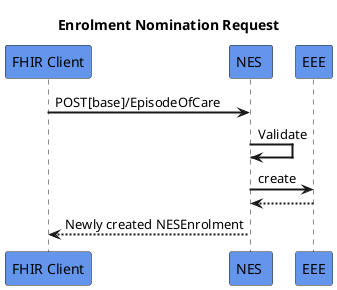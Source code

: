 @startuml
skinparam sequenceArrowThickness 2
skinparam roundcorner 5
skinparam maxmessagesize 180
skinparam sequenceParticipant bold
title  Enrolment Nomination Request
participant "FHIR Client" as A #CornflowerBlue
participant "NES " as B #CornflowerBlue
participant "EEE" as C #CornflowerBlue

A -> B: POST[base]/EpisodeOfCare
B -> B: Validate
B -> C: create
C -[dashed]-> B:

B -[dashed]-> A:Newly created NESEnrolment
@enduml